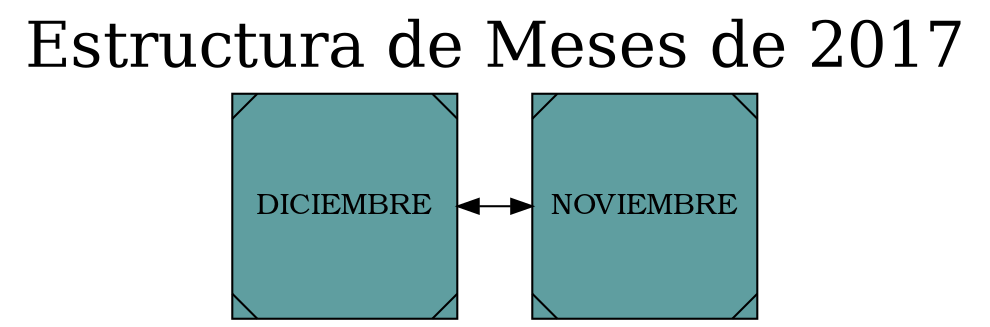 digraph month {
node [shape=Msquare, fontname="Bookman Old Style", width=1.5, style=filled, fillcolor=cadetblue];
edge [dir="both"]
labelloc="t";
label="Estructura de Meses de 2017";
fontsize=30;
rankdir="LR";
nodoDICIEMBRE[ label ="DICIEMBRE"]
nodoNOVIEMBRE[ label ="NOVIEMBRE"]
nodoDICIEMBRE->nodoNOVIEMBRE
}
